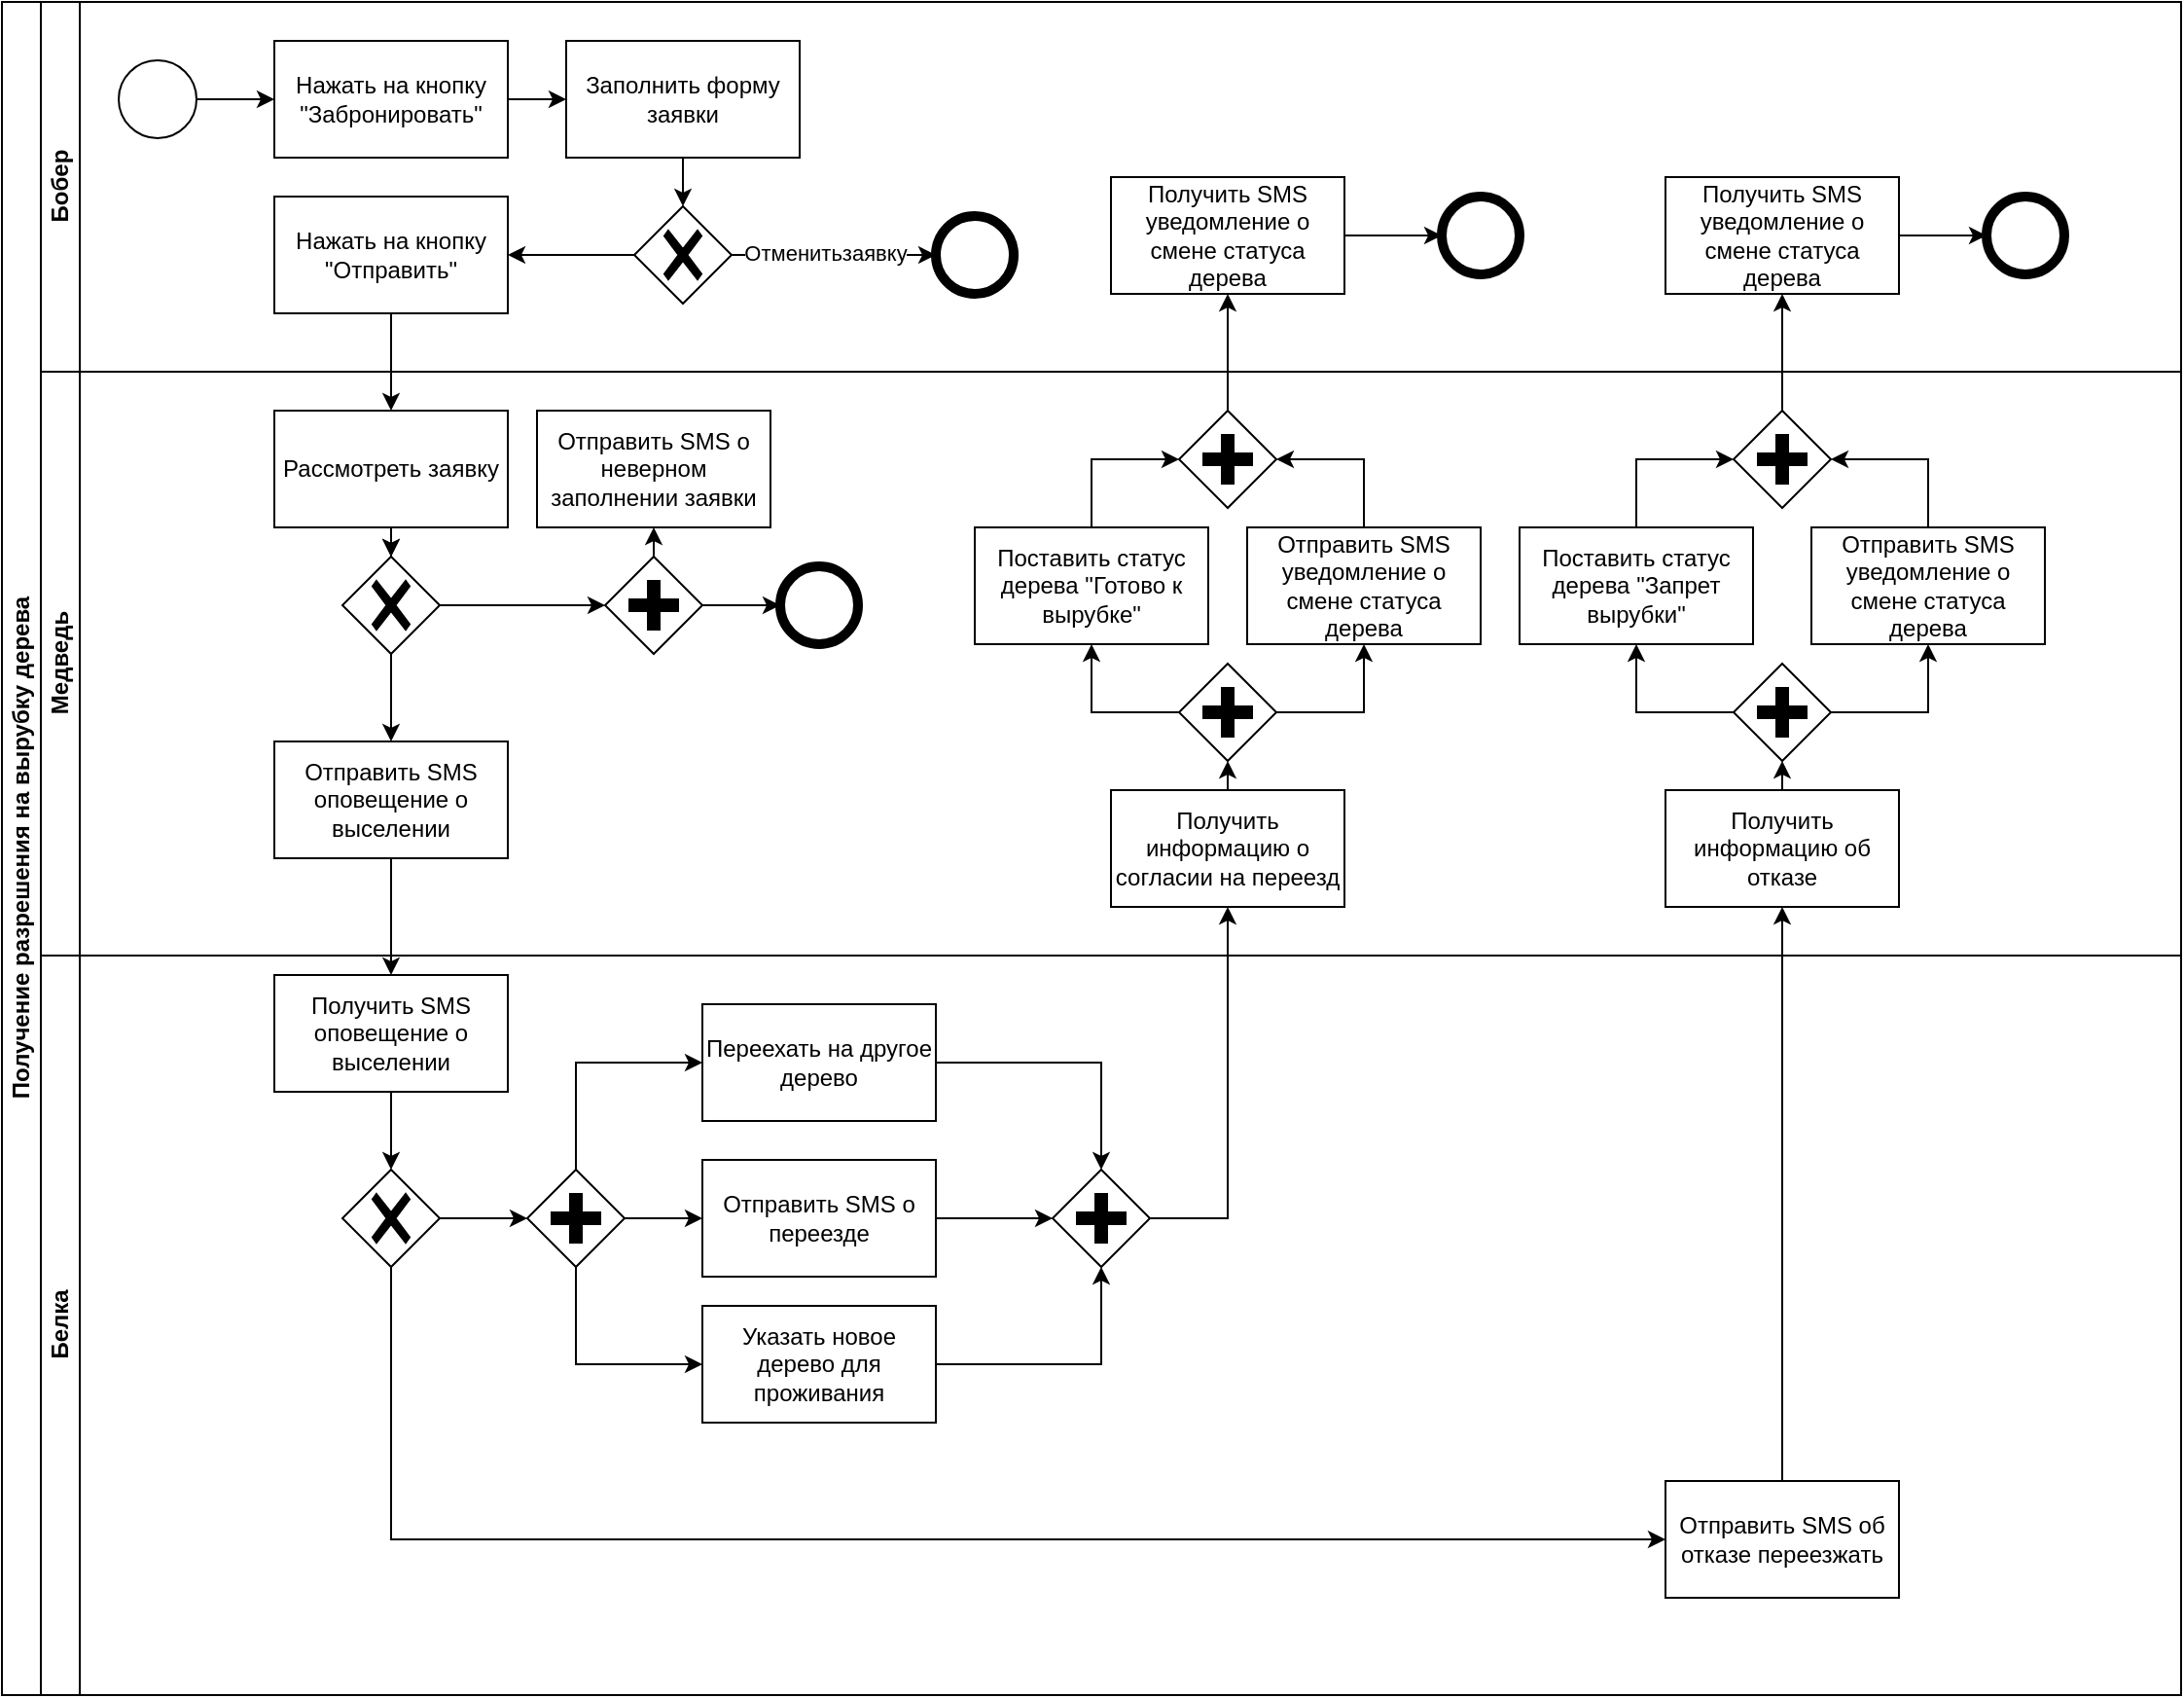 <mxfile version="24.8.3">
  <diagram name="Page-1" id="6ct5sBv_OI7qFhGhPahy">
    <mxGraphModel dx="794" dy="660" grid="1" gridSize="10" guides="1" tooltips="1" connect="1" arrows="1" fold="1" page="1" pageScale="1" pageWidth="1169" pageHeight="827" math="0" shadow="0">
      <root>
        <mxCell id="0" />
        <mxCell id="1" parent="0" />
        <mxCell id="jiEIARZ9jSRHxwMc_y1Y-1" value="Получение разрешения на вырубку дерева" style="swimlane;html=1;childLayout=stackLayout;resizeParent=1;resizeParentMax=0;horizontal=0;startSize=20;horizontalStack=0;" vertex="1" parent="1">
          <mxGeometry x="120" y="120" width="1120" height="870" as="geometry" />
        </mxCell>
        <mxCell id="jiEIARZ9jSRHxwMc_y1Y-2" value="Бобер" style="swimlane;html=1;startSize=20;horizontal=0;" vertex="1" parent="jiEIARZ9jSRHxwMc_y1Y-1">
          <mxGeometry x="20" width="1100" height="190" as="geometry" />
        </mxCell>
        <mxCell id="jiEIARZ9jSRHxwMc_y1Y-3" value="" style="edgeStyle=orthogonalEdgeStyle;rounded=0;orthogonalLoop=1;jettySize=auto;html=1;" edge="1" parent="jiEIARZ9jSRHxwMc_y1Y-2" source="jiEIARZ9jSRHxwMc_y1Y-4" target="jiEIARZ9jSRHxwMc_y1Y-5">
          <mxGeometry relative="1" as="geometry" />
        </mxCell>
        <mxCell id="jiEIARZ9jSRHxwMc_y1Y-4" value="" style="ellipse;whiteSpace=wrap;html=1;" vertex="1" parent="jiEIARZ9jSRHxwMc_y1Y-2">
          <mxGeometry x="40" y="30" width="40" height="40" as="geometry" />
        </mxCell>
        <mxCell id="jiEIARZ9jSRHxwMc_y1Y-5" value="Нажать на кнопку &quot;Забронировать&quot;" style="rounded=0;whiteSpace=wrap;html=1;fontFamily=Helvetica;fontSize=12;fontColor=#000000;align=center;" vertex="1" parent="jiEIARZ9jSRHxwMc_y1Y-2">
          <mxGeometry x="120" y="20" width="120" height="60" as="geometry" />
        </mxCell>
        <mxCell id="jiEIARZ9jSRHxwMc_y1Y-6" value="" style="ellipse;whiteSpace=wrap;html=1;strokeWidth=5;" vertex="1" parent="jiEIARZ9jSRHxwMc_y1Y-2">
          <mxGeometry x="460" y="110" width="40" height="40" as="geometry" />
        </mxCell>
        <mxCell id="jiEIARZ9jSRHxwMc_y1Y-7" value="Заполнить форму заявки" style="rounded=0;whiteSpace=wrap;html=1;fontFamily=Helvetica;fontSize=12;fontColor=#000000;align=center;" vertex="1" parent="jiEIARZ9jSRHxwMc_y1Y-2">
          <mxGeometry x="270" y="20" width="120" height="60" as="geometry" />
        </mxCell>
        <mxCell id="jiEIARZ9jSRHxwMc_y1Y-8" value="" style="endArrow=classic;html=1;rounded=0;exitX=1;exitY=0.5;exitDx=0;exitDy=0;entryX=0;entryY=0.5;entryDx=0;entryDy=0;" edge="1" parent="jiEIARZ9jSRHxwMc_y1Y-2" source="jiEIARZ9jSRHxwMc_y1Y-5" target="jiEIARZ9jSRHxwMc_y1Y-7">
          <mxGeometry width="50" height="50" relative="1" as="geometry">
            <mxPoint x="270" y="200" as="sourcePoint" />
            <mxPoint x="320" y="150" as="targetPoint" />
          </mxGeometry>
        </mxCell>
        <mxCell id="jiEIARZ9jSRHxwMc_y1Y-9" value="Нажать на кнопку &quot;Отправить&quot;" style="rounded=0;whiteSpace=wrap;html=1;fontFamily=Helvetica;fontSize=12;fontColor=#000000;align=center;" vertex="1" parent="jiEIARZ9jSRHxwMc_y1Y-2">
          <mxGeometry x="120" y="100" width="120" height="60" as="geometry" />
        </mxCell>
        <mxCell id="jiEIARZ9jSRHxwMc_y1Y-10" value="" style="points=[[0.25,0.25,0],[0.5,0,0],[0.75,0.25,0],[1,0.5,0],[0.75,0.75,0],[0.5,1,0],[0.25,0.75,0],[0,0.5,0]];shape=mxgraph.bpmn.gateway2;html=1;verticalLabelPosition=bottom;labelBackgroundColor=#ffffff;verticalAlign=top;align=center;perimeter=rhombusPerimeter;outlineConnect=0;outline=none;symbol=none;gwType=exclusive;" vertex="1" parent="jiEIARZ9jSRHxwMc_y1Y-2">
          <mxGeometry x="305" y="105" width="50" height="50" as="geometry" />
        </mxCell>
        <mxCell id="jiEIARZ9jSRHxwMc_y1Y-11" value="" style="endArrow=classic;html=1;rounded=0;exitX=0.5;exitY=1;exitDx=0;exitDy=0;" edge="1" parent="jiEIARZ9jSRHxwMc_y1Y-2" source="jiEIARZ9jSRHxwMc_y1Y-7" target="jiEIARZ9jSRHxwMc_y1Y-10">
          <mxGeometry width="50" height="50" relative="1" as="geometry">
            <mxPoint x="270" y="200" as="sourcePoint" />
            <mxPoint x="330" y="110" as="targetPoint" />
          </mxGeometry>
        </mxCell>
        <mxCell id="jiEIARZ9jSRHxwMc_y1Y-12" value="" style="endArrow=classic;html=1;rounded=0;entryX=1;entryY=0.5;entryDx=0;entryDy=0;exitX=0;exitY=0.5;exitDx=0;exitDy=0;exitPerimeter=0;" edge="1" parent="jiEIARZ9jSRHxwMc_y1Y-2" source="jiEIARZ9jSRHxwMc_y1Y-10" target="jiEIARZ9jSRHxwMc_y1Y-9">
          <mxGeometry width="50" height="50" relative="1" as="geometry">
            <mxPoint x="270" y="200" as="sourcePoint" />
            <mxPoint x="320" y="150" as="targetPoint" />
          </mxGeometry>
        </mxCell>
        <mxCell id="jiEIARZ9jSRHxwMc_y1Y-13" value="" style="endArrow=classic;html=1;rounded=0;entryX=0;entryY=0.5;entryDx=0;entryDy=0;exitX=1;exitY=0.5;exitDx=0;exitDy=0;exitPerimeter=0;" edge="1" parent="jiEIARZ9jSRHxwMc_y1Y-2" source="jiEIARZ9jSRHxwMc_y1Y-10" target="jiEIARZ9jSRHxwMc_y1Y-6">
          <mxGeometry width="50" height="50" relative="1" as="geometry">
            <mxPoint x="270" y="200" as="sourcePoint" />
            <mxPoint x="320" y="150" as="targetPoint" />
          </mxGeometry>
        </mxCell>
        <mxCell id="jiEIARZ9jSRHxwMc_y1Y-14" value="Отменитьзаявку" style="edgeLabel;html=1;align=center;verticalAlign=middle;resizable=0;points=[];" vertex="1" connectable="0" parent="jiEIARZ9jSRHxwMc_y1Y-13">
          <mxGeometry x="-0.087" y="1" relative="1" as="geometry">
            <mxPoint as="offset" />
          </mxGeometry>
        </mxCell>
        <mxCell id="jiEIARZ9jSRHxwMc_y1Y-15" value="Получить SMS уведомление о смене статуса дерева" style="rounded=0;whiteSpace=wrap;html=1;fontFamily=Helvetica;fontSize=12;fontColor=#000000;align=center;" vertex="1" parent="jiEIARZ9jSRHxwMc_y1Y-2">
          <mxGeometry x="550" y="90" width="120" height="60" as="geometry" />
        </mxCell>
        <mxCell id="jiEIARZ9jSRHxwMc_y1Y-16" value="" style="ellipse;whiteSpace=wrap;html=1;strokeWidth=5;" vertex="1" parent="jiEIARZ9jSRHxwMc_y1Y-2">
          <mxGeometry x="720" y="100" width="40" height="40" as="geometry" />
        </mxCell>
        <mxCell id="jiEIARZ9jSRHxwMc_y1Y-17" value="" style="endArrow=classic;html=1;rounded=0;exitX=1;exitY=0.5;exitDx=0;exitDy=0;entryX=0;entryY=0.5;entryDx=0;entryDy=0;" edge="1" parent="jiEIARZ9jSRHxwMc_y1Y-2" source="jiEIARZ9jSRHxwMc_y1Y-15" target="jiEIARZ9jSRHxwMc_y1Y-16">
          <mxGeometry width="50" height="50" relative="1" as="geometry">
            <mxPoint x="570" y="240" as="sourcePoint" />
            <mxPoint x="620" y="190" as="targetPoint" />
          </mxGeometry>
        </mxCell>
        <mxCell id="jiEIARZ9jSRHxwMc_y1Y-18" value="Получить SMS уведомление о смене статуса дерева" style="rounded=0;whiteSpace=wrap;html=1;fontFamily=Helvetica;fontSize=12;fontColor=#000000;align=center;" vertex="1" parent="jiEIARZ9jSRHxwMc_y1Y-2">
          <mxGeometry x="835" y="90" width="120" height="60" as="geometry" />
        </mxCell>
        <mxCell id="jiEIARZ9jSRHxwMc_y1Y-19" value="" style="ellipse;whiteSpace=wrap;html=1;strokeWidth=5;" vertex="1" parent="jiEIARZ9jSRHxwMc_y1Y-2">
          <mxGeometry x="1000" y="100" width="40" height="40" as="geometry" />
        </mxCell>
        <mxCell id="jiEIARZ9jSRHxwMc_y1Y-20" value="" style="endArrow=classic;html=1;rounded=0;exitX=1;exitY=0.5;exitDx=0;exitDy=0;entryX=0;entryY=0.5;entryDx=0;entryDy=0;" edge="1" parent="jiEIARZ9jSRHxwMc_y1Y-2" source="jiEIARZ9jSRHxwMc_y1Y-18" target="jiEIARZ9jSRHxwMc_y1Y-19">
          <mxGeometry width="50" height="50" relative="1" as="geometry">
            <mxPoint x="930" y="240" as="sourcePoint" />
            <mxPoint x="980" y="190" as="targetPoint" />
          </mxGeometry>
        </mxCell>
        <mxCell id="jiEIARZ9jSRHxwMc_y1Y-21" value="" style="endArrow=classic;html=1;rounded=0;exitX=0.5;exitY=1;exitDx=0;exitDy=0;" edge="1" parent="jiEIARZ9jSRHxwMc_y1Y-1" source="jiEIARZ9jSRHxwMc_y1Y-9" target="jiEIARZ9jSRHxwMc_y1Y-25">
          <mxGeometry width="50" height="50" relative="1" as="geometry">
            <mxPoint x="290" y="200" as="sourcePoint" />
            <mxPoint x="340" y="150" as="targetPoint" />
          </mxGeometry>
        </mxCell>
        <mxCell id="jiEIARZ9jSRHxwMc_y1Y-22" value="" style="endArrow=classic;html=1;rounded=0;exitX=0.5;exitY=1;exitDx=0;exitDy=0;entryX=0.5;entryY=0;entryDx=0;entryDy=0;" edge="1" parent="jiEIARZ9jSRHxwMc_y1Y-1" source="jiEIARZ9jSRHxwMc_y1Y-34" target="jiEIARZ9jSRHxwMc_y1Y-57">
          <mxGeometry width="50" height="50" relative="1" as="geometry">
            <mxPoint x="290" y="540" as="sourcePoint" />
            <mxPoint x="340" y="490" as="targetPoint" />
          </mxGeometry>
        </mxCell>
        <mxCell id="jiEIARZ9jSRHxwMc_y1Y-23" value="Медведь" style="swimlane;html=1;startSize=20;horizontal=0;" vertex="1" parent="jiEIARZ9jSRHxwMc_y1Y-1">
          <mxGeometry x="20" y="190" width="1100" height="300" as="geometry" />
        </mxCell>
        <mxCell id="jiEIARZ9jSRHxwMc_y1Y-24" value="" style="edgeStyle=orthogonalEdgeStyle;rounded=0;orthogonalLoop=1;jettySize=auto;html=1;" edge="1" parent="jiEIARZ9jSRHxwMc_y1Y-23" source="jiEIARZ9jSRHxwMc_y1Y-25" target="jiEIARZ9jSRHxwMc_y1Y-26">
          <mxGeometry relative="1" as="geometry" />
        </mxCell>
        <mxCell id="jiEIARZ9jSRHxwMc_y1Y-25" value="Рассмотреть заявку" style="rounded=0;whiteSpace=wrap;html=1;fontFamily=Helvetica;fontSize=12;fontColor=#000000;align=center;" vertex="1" parent="jiEIARZ9jSRHxwMc_y1Y-23">
          <mxGeometry x="120" y="20" width="120" height="60" as="geometry" />
        </mxCell>
        <mxCell id="jiEIARZ9jSRHxwMc_y1Y-26" value="" style="points=[[0.25,0.25,0],[0.5,0,0],[0.75,0.25,0],[1,0.5,0],[0.75,0.75,0],[0.5,1,0],[0.25,0.75,0],[0,0.5,0]];shape=mxgraph.bpmn.gateway2;html=1;verticalLabelPosition=bottom;labelBackgroundColor=#ffffff;verticalAlign=top;align=center;perimeter=rhombusPerimeter;outlineConnect=0;outline=none;symbol=none;gwType=exclusive;" vertex="1" parent="jiEIARZ9jSRHxwMc_y1Y-23">
          <mxGeometry x="155" y="95" width="50" height="50" as="geometry" />
        </mxCell>
        <mxCell id="jiEIARZ9jSRHxwMc_y1Y-27" value="" style="endArrow=classic;html=1;rounded=0;exitX=0.5;exitY=1;exitDx=0;exitDy=0;" edge="1" parent="jiEIARZ9jSRHxwMc_y1Y-23" source="jiEIARZ9jSRHxwMc_y1Y-25" target="jiEIARZ9jSRHxwMc_y1Y-26">
          <mxGeometry width="50" height="50" relative="1" as="geometry">
            <mxPoint x="270" y="120" as="sourcePoint" />
            <mxPoint x="320" y="70" as="targetPoint" />
          </mxGeometry>
        </mxCell>
        <mxCell id="jiEIARZ9jSRHxwMc_y1Y-28" value="" style="ellipse;whiteSpace=wrap;html=1;strokeWidth=5;" vertex="1" parent="jiEIARZ9jSRHxwMc_y1Y-23">
          <mxGeometry x="380" y="100" width="40" height="40" as="geometry" />
        </mxCell>
        <mxCell id="jiEIARZ9jSRHxwMc_y1Y-29" value="" style="edgeStyle=orthogonalEdgeStyle;rounded=0;orthogonalLoop=1;jettySize=auto;html=1;" edge="1" parent="jiEIARZ9jSRHxwMc_y1Y-23" source="jiEIARZ9jSRHxwMc_y1Y-30" target="jiEIARZ9jSRHxwMc_y1Y-28">
          <mxGeometry relative="1" as="geometry" />
        </mxCell>
        <mxCell id="jiEIARZ9jSRHxwMc_y1Y-30" value="" style="points=[[0.25,0.25,0],[0.5,0,0],[0.75,0.25,0],[1,0.5,0],[0.75,0.75,0],[0.5,1,0],[0.25,0.75,0],[0,0.5,0]];shape=mxgraph.bpmn.gateway2;html=1;verticalLabelPosition=bottom;labelBackgroundColor=#ffffff;verticalAlign=top;align=center;perimeter=rhombusPerimeter;outlineConnect=0;outline=none;symbol=none;gwType=parallel;" vertex="1" parent="jiEIARZ9jSRHxwMc_y1Y-23">
          <mxGeometry x="290" y="95" width="50" height="50" as="geometry" />
        </mxCell>
        <mxCell id="jiEIARZ9jSRHxwMc_y1Y-31" value="" style="endArrow=classic;html=1;rounded=0;exitX=1;exitY=0.5;exitDx=0;exitDy=0;exitPerimeter=0;" edge="1" parent="jiEIARZ9jSRHxwMc_y1Y-23" source="jiEIARZ9jSRHxwMc_y1Y-26" target="jiEIARZ9jSRHxwMc_y1Y-30">
          <mxGeometry width="50" height="50" relative="1" as="geometry">
            <mxPoint x="270" y="120" as="sourcePoint" />
            <mxPoint x="320" y="70" as="targetPoint" />
          </mxGeometry>
        </mxCell>
        <mxCell id="jiEIARZ9jSRHxwMc_y1Y-32" value="Отправить SMS о неверном заполнении заявки" style="rounded=0;whiteSpace=wrap;html=1;fontFamily=Helvetica;fontSize=12;fontColor=#000000;align=center;" vertex="1" parent="jiEIARZ9jSRHxwMc_y1Y-23">
          <mxGeometry x="255" y="20" width="120" height="60" as="geometry" />
        </mxCell>
        <mxCell id="jiEIARZ9jSRHxwMc_y1Y-33" value="" style="endArrow=classic;html=1;rounded=0;exitX=0.5;exitY=0;exitDx=0;exitDy=0;exitPerimeter=0;entryX=0.5;entryY=1;entryDx=0;entryDy=0;" edge="1" parent="jiEIARZ9jSRHxwMc_y1Y-23" source="jiEIARZ9jSRHxwMc_y1Y-30" target="jiEIARZ9jSRHxwMc_y1Y-32">
          <mxGeometry width="50" height="50" relative="1" as="geometry">
            <mxPoint x="270" y="120" as="sourcePoint" />
            <mxPoint x="320" y="70" as="targetPoint" />
          </mxGeometry>
        </mxCell>
        <mxCell id="jiEIARZ9jSRHxwMc_y1Y-34" value="Отправить SMS оповещение о выселении" style="rounded=0;whiteSpace=wrap;html=1;fontFamily=Helvetica;fontSize=12;fontColor=#000000;align=center;" vertex="1" parent="jiEIARZ9jSRHxwMc_y1Y-23">
          <mxGeometry x="120" y="190" width="120" height="60" as="geometry" />
        </mxCell>
        <mxCell id="jiEIARZ9jSRHxwMc_y1Y-35" value="Получить информацию о согласии на переезд" style="rounded=0;whiteSpace=wrap;html=1;fontFamily=Helvetica;fontSize=12;fontColor=#000000;align=center;" vertex="1" parent="jiEIARZ9jSRHxwMc_y1Y-23">
          <mxGeometry x="550" y="215" width="120" height="60" as="geometry" />
        </mxCell>
        <mxCell id="jiEIARZ9jSRHxwMc_y1Y-36" value="" style="endArrow=classic;html=1;rounded=0;exitX=0.5;exitY=1;exitDx=0;exitDy=0;exitPerimeter=0;entryX=0.5;entryY=0;entryDx=0;entryDy=0;" edge="1" parent="jiEIARZ9jSRHxwMc_y1Y-23" source="jiEIARZ9jSRHxwMc_y1Y-26" target="jiEIARZ9jSRHxwMc_y1Y-34">
          <mxGeometry width="50" height="50" relative="1" as="geometry">
            <mxPoint x="270" y="230" as="sourcePoint" />
            <mxPoint x="180" y="160" as="targetPoint" />
          </mxGeometry>
        </mxCell>
        <mxCell id="jiEIARZ9jSRHxwMc_y1Y-37" value="Поставить статус дерева &quot;Готово к вырубке&quot;" style="rounded=0;whiteSpace=wrap;html=1;fontFamily=Helvetica;fontSize=12;fontColor=#000000;align=center;" vertex="1" parent="jiEIARZ9jSRHxwMc_y1Y-23">
          <mxGeometry x="480" y="80" width="120" height="60" as="geometry" />
        </mxCell>
        <mxCell id="jiEIARZ9jSRHxwMc_y1Y-38" value="Отправить SMS уведомление о смене статуса дерева" style="rounded=0;whiteSpace=wrap;html=1;fontFamily=Helvetica;fontSize=12;fontColor=#000000;align=center;" vertex="1" parent="jiEIARZ9jSRHxwMc_y1Y-23">
          <mxGeometry x="620" y="80" width="120" height="60" as="geometry" />
        </mxCell>
        <mxCell id="jiEIARZ9jSRHxwMc_y1Y-39" value="" style="points=[[0.25,0.25,0],[0.5,0,0],[0.75,0.25,0],[1,0.5,0],[0.75,0.75,0],[0.5,1,0],[0.25,0.75,0],[0,0.5,0]];shape=mxgraph.bpmn.gateway2;html=1;verticalLabelPosition=bottom;labelBackgroundColor=#ffffff;verticalAlign=top;align=center;perimeter=rhombusPerimeter;outlineConnect=0;outline=none;symbol=none;gwType=parallel;" vertex="1" parent="jiEIARZ9jSRHxwMc_y1Y-23">
          <mxGeometry x="585" y="150" width="50" height="50" as="geometry" />
        </mxCell>
        <mxCell id="jiEIARZ9jSRHxwMc_y1Y-40" value="" style="points=[[0.25,0.25,0],[0.5,0,0],[0.75,0.25,0],[1,0.5,0],[0.75,0.75,0],[0.5,1,0],[0.25,0.75,0],[0,0.5,0]];shape=mxgraph.bpmn.gateway2;html=1;verticalLabelPosition=bottom;labelBackgroundColor=#ffffff;verticalAlign=top;align=center;perimeter=rhombusPerimeter;outlineConnect=0;outline=none;symbol=none;gwType=parallel;" vertex="1" parent="jiEIARZ9jSRHxwMc_y1Y-23">
          <mxGeometry x="585" y="20" width="50" height="50" as="geometry" />
        </mxCell>
        <mxCell id="jiEIARZ9jSRHxwMc_y1Y-41" value="" style="endArrow=classic;html=1;rounded=0;entryX=0.5;entryY=1;entryDx=0;entryDy=0;entryPerimeter=0;exitX=0.5;exitY=0;exitDx=0;exitDy=0;" edge="1" parent="jiEIARZ9jSRHxwMc_y1Y-23" source="jiEIARZ9jSRHxwMc_y1Y-35" target="jiEIARZ9jSRHxwMc_y1Y-39">
          <mxGeometry width="50" height="50" relative="1" as="geometry">
            <mxPoint x="670" y="110" as="sourcePoint" />
            <mxPoint x="720" y="60" as="targetPoint" />
          </mxGeometry>
        </mxCell>
        <mxCell id="jiEIARZ9jSRHxwMc_y1Y-42" value="" style="endArrow=classic;html=1;rounded=0;exitX=1;exitY=0.5;exitDx=0;exitDy=0;exitPerimeter=0;entryX=0.5;entryY=1;entryDx=0;entryDy=0;edgeStyle=orthogonalEdgeStyle;" edge="1" parent="jiEIARZ9jSRHxwMc_y1Y-23" source="jiEIARZ9jSRHxwMc_y1Y-39" target="jiEIARZ9jSRHxwMc_y1Y-38">
          <mxGeometry width="50" height="50" relative="1" as="geometry">
            <mxPoint x="640" y="180" as="sourcePoint" />
            <mxPoint x="690" y="130" as="targetPoint" />
          </mxGeometry>
        </mxCell>
        <mxCell id="jiEIARZ9jSRHxwMc_y1Y-43" value="" style="endArrow=classic;html=1;rounded=0;exitX=0;exitY=0.5;exitDx=0;exitDy=0;exitPerimeter=0;entryX=0.5;entryY=1;entryDx=0;entryDy=0;edgeStyle=orthogonalEdgeStyle;" edge="1" parent="jiEIARZ9jSRHxwMc_y1Y-23" source="jiEIARZ9jSRHxwMc_y1Y-39" target="jiEIARZ9jSRHxwMc_y1Y-37">
          <mxGeometry width="50" height="50" relative="1" as="geometry">
            <mxPoint x="640" y="180" as="sourcePoint" />
            <mxPoint x="690" y="130" as="targetPoint" />
          </mxGeometry>
        </mxCell>
        <mxCell id="jiEIARZ9jSRHxwMc_y1Y-44" value="" style="endArrow=classic;html=1;rounded=0;exitX=0.5;exitY=0;exitDx=0;exitDy=0;entryX=0;entryY=0.5;entryDx=0;entryDy=0;entryPerimeter=0;edgeStyle=orthogonalEdgeStyle;" edge="1" parent="jiEIARZ9jSRHxwMc_y1Y-23" source="jiEIARZ9jSRHxwMc_y1Y-37" target="jiEIARZ9jSRHxwMc_y1Y-40">
          <mxGeometry width="50" height="50" relative="1" as="geometry">
            <mxPoint x="640" y="110" as="sourcePoint" />
            <mxPoint x="690" y="60" as="targetPoint" />
          </mxGeometry>
        </mxCell>
        <mxCell id="jiEIARZ9jSRHxwMc_y1Y-45" value="" style="endArrow=classic;html=1;rounded=0;entryX=1;entryY=0.5;entryDx=0;entryDy=0;entryPerimeter=0;exitX=0.5;exitY=0;exitDx=0;exitDy=0;edgeStyle=orthogonalEdgeStyle;" edge="1" parent="jiEIARZ9jSRHxwMc_y1Y-23" source="jiEIARZ9jSRHxwMc_y1Y-38" target="jiEIARZ9jSRHxwMc_y1Y-40">
          <mxGeometry width="50" height="50" relative="1" as="geometry">
            <mxPoint x="640" y="110" as="sourcePoint" />
            <mxPoint x="690" y="60" as="targetPoint" />
          </mxGeometry>
        </mxCell>
        <mxCell id="jiEIARZ9jSRHxwMc_y1Y-46" value="Получить информацию об отказе" style="rounded=0;whiteSpace=wrap;html=1;fontFamily=Helvetica;fontSize=12;fontColor=#000000;align=center;" vertex="1" parent="jiEIARZ9jSRHxwMc_y1Y-23">
          <mxGeometry x="835" y="215" width="120" height="60" as="geometry" />
        </mxCell>
        <mxCell id="jiEIARZ9jSRHxwMc_y1Y-47" value="Поставить статус дерева &quot;Запрет вырубки&quot;" style="rounded=0;whiteSpace=wrap;html=1;fontFamily=Helvetica;fontSize=12;fontColor=#000000;align=center;" vertex="1" parent="jiEIARZ9jSRHxwMc_y1Y-23">
          <mxGeometry x="760" y="80" width="120" height="60" as="geometry" />
        </mxCell>
        <mxCell id="jiEIARZ9jSRHxwMc_y1Y-48" value="" style="endArrow=classic;html=1;rounded=0;exitX=0.5;exitY=0;exitDx=0;exitDy=0;entryX=0.5;entryY=1;entryDx=0;entryDy=0;entryPerimeter=0;" edge="1" parent="jiEIARZ9jSRHxwMc_y1Y-23" source="jiEIARZ9jSRHxwMc_y1Y-46" target="jiEIARZ9jSRHxwMc_y1Y-49">
          <mxGeometry width="50" height="50" relative="1" as="geometry">
            <mxPoint x="760" y="270" as="sourcePoint" />
            <mxPoint x="880" y="200" as="targetPoint" />
          </mxGeometry>
        </mxCell>
        <mxCell id="jiEIARZ9jSRHxwMc_y1Y-49" value="" style="points=[[0.25,0.25,0],[0.5,0,0],[0.75,0.25,0],[1,0.5,0],[0.75,0.75,0],[0.5,1,0],[0.25,0.75,0],[0,0.5,0]];shape=mxgraph.bpmn.gateway2;html=1;verticalLabelPosition=bottom;labelBackgroundColor=#ffffff;verticalAlign=top;align=center;perimeter=rhombusPerimeter;outlineConnect=0;outline=none;symbol=none;gwType=parallel;" vertex="1" parent="jiEIARZ9jSRHxwMc_y1Y-23">
          <mxGeometry x="870" y="150" width="50" height="50" as="geometry" />
        </mxCell>
        <mxCell id="jiEIARZ9jSRHxwMc_y1Y-50" value="Отправить SMS уведомление о смене статуса дерева" style="rounded=0;whiteSpace=wrap;html=1;fontFamily=Helvetica;fontSize=12;fontColor=#000000;align=center;" vertex="1" parent="jiEIARZ9jSRHxwMc_y1Y-23">
          <mxGeometry x="910" y="80" width="120" height="60" as="geometry" />
        </mxCell>
        <mxCell id="jiEIARZ9jSRHxwMc_y1Y-51" value="" style="points=[[0.25,0.25,0],[0.5,0,0],[0.75,0.25,0],[1,0.5,0],[0.75,0.75,0],[0.5,1,0],[0.25,0.75,0],[0,0.5,0]];shape=mxgraph.bpmn.gateway2;html=1;verticalLabelPosition=bottom;labelBackgroundColor=#ffffff;verticalAlign=top;align=center;perimeter=rhombusPerimeter;outlineConnect=0;outline=none;symbol=none;gwType=parallel;" vertex="1" parent="jiEIARZ9jSRHxwMc_y1Y-23">
          <mxGeometry x="870" y="20" width="50" height="50" as="geometry" />
        </mxCell>
        <mxCell id="jiEIARZ9jSRHxwMc_y1Y-52" value="" style="endArrow=classic;html=1;rounded=0;exitX=0;exitY=0.5;exitDx=0;exitDy=0;exitPerimeter=0;entryX=0.5;entryY=1;entryDx=0;entryDy=0;edgeStyle=orthogonalEdgeStyle;" edge="1" parent="jiEIARZ9jSRHxwMc_y1Y-23" source="jiEIARZ9jSRHxwMc_y1Y-49" target="jiEIARZ9jSRHxwMc_y1Y-47">
          <mxGeometry width="50" height="50" relative="1" as="geometry">
            <mxPoint x="870" y="130" as="sourcePoint" />
            <mxPoint x="920" y="80" as="targetPoint" />
          </mxGeometry>
        </mxCell>
        <mxCell id="jiEIARZ9jSRHxwMc_y1Y-53" value="" style="endArrow=classic;html=1;rounded=0;exitX=1;exitY=0.5;exitDx=0;exitDy=0;exitPerimeter=0;entryX=0.5;entryY=1;entryDx=0;entryDy=0;edgeStyle=orthogonalEdgeStyle;" edge="1" parent="jiEIARZ9jSRHxwMc_y1Y-23" source="jiEIARZ9jSRHxwMc_y1Y-49" target="jiEIARZ9jSRHxwMc_y1Y-50">
          <mxGeometry width="50" height="50" relative="1" as="geometry">
            <mxPoint x="870" y="130" as="sourcePoint" />
            <mxPoint x="920" y="80" as="targetPoint" />
          </mxGeometry>
        </mxCell>
        <mxCell id="jiEIARZ9jSRHxwMc_y1Y-54" value="" style="endArrow=classic;html=1;rounded=0;exitX=0.5;exitY=0;exitDx=0;exitDy=0;entryX=0;entryY=0.5;entryDx=0;entryDy=0;entryPerimeter=0;edgeStyle=orthogonalEdgeStyle;" edge="1" parent="jiEIARZ9jSRHxwMc_y1Y-23" source="jiEIARZ9jSRHxwMc_y1Y-47" target="jiEIARZ9jSRHxwMc_y1Y-51">
          <mxGeometry width="50" height="50" relative="1" as="geometry">
            <mxPoint x="870" y="130" as="sourcePoint" />
            <mxPoint x="920" y="80" as="targetPoint" />
          </mxGeometry>
        </mxCell>
        <mxCell id="jiEIARZ9jSRHxwMc_y1Y-55" value="" style="endArrow=classic;html=1;rounded=0;exitX=0.5;exitY=0;exitDx=0;exitDy=0;entryX=1;entryY=0.5;entryDx=0;entryDy=0;entryPerimeter=0;edgeStyle=orthogonalEdgeStyle;" edge="1" parent="jiEIARZ9jSRHxwMc_y1Y-23" source="jiEIARZ9jSRHxwMc_y1Y-50" target="jiEIARZ9jSRHxwMc_y1Y-51">
          <mxGeometry width="50" height="50" relative="1" as="geometry">
            <mxPoint x="870" y="130" as="sourcePoint" />
            <mxPoint x="920" y="80" as="targetPoint" />
          </mxGeometry>
        </mxCell>
        <mxCell id="jiEIARZ9jSRHxwMc_y1Y-56" value="Белка" style="swimlane;html=1;startSize=20;horizontal=0;" vertex="1" parent="jiEIARZ9jSRHxwMc_y1Y-1">
          <mxGeometry x="20" y="490" width="1100" height="380" as="geometry" />
        </mxCell>
        <mxCell id="jiEIARZ9jSRHxwMc_y1Y-57" value="Получить SMS оповещение о выселении" style="rounded=0;whiteSpace=wrap;html=1;fontFamily=Helvetica;fontSize=12;fontColor=#000000;align=center;" vertex="1" parent="jiEIARZ9jSRHxwMc_y1Y-56">
          <mxGeometry x="120" y="10" width="120" height="60" as="geometry" />
        </mxCell>
        <mxCell id="jiEIARZ9jSRHxwMc_y1Y-58" value="" style="points=[[0.25,0.25,0],[0.5,0,0],[0.75,0.25,0],[1,0.5,0],[0.75,0.75,0],[0.5,1,0],[0.25,0.75,0],[0,0.5,0]];shape=mxgraph.bpmn.gateway2;html=1;verticalLabelPosition=bottom;labelBackgroundColor=#ffffff;verticalAlign=top;align=center;perimeter=rhombusPerimeter;outlineConnect=0;outline=none;symbol=none;gwType=exclusive;" vertex="1" parent="jiEIARZ9jSRHxwMc_y1Y-56">
          <mxGeometry x="155" y="110" width="50" height="50" as="geometry" />
        </mxCell>
        <mxCell id="jiEIARZ9jSRHxwMc_y1Y-59" value="Переехать на другое дерево" style="rounded=0;whiteSpace=wrap;html=1;fontFamily=Helvetica;fontSize=12;fontColor=#000000;align=center;" vertex="1" parent="jiEIARZ9jSRHxwMc_y1Y-56">
          <mxGeometry x="340" y="25" width="120" height="60" as="geometry" />
        </mxCell>
        <mxCell id="jiEIARZ9jSRHxwMc_y1Y-60" value="Отправить SMS о переезде" style="rounded=0;whiteSpace=wrap;html=1;fontFamily=Helvetica;fontSize=12;fontColor=#000000;align=center;" vertex="1" parent="jiEIARZ9jSRHxwMc_y1Y-56">
          <mxGeometry x="340" y="105" width="120" height="60" as="geometry" />
        </mxCell>
        <mxCell id="jiEIARZ9jSRHxwMc_y1Y-61" value="Указать новое дерево для проживания" style="rounded=0;whiteSpace=wrap;html=1;fontFamily=Helvetica;fontSize=12;fontColor=#000000;align=center;" vertex="1" parent="jiEIARZ9jSRHxwMc_y1Y-56">
          <mxGeometry x="340" y="180" width="120" height="60" as="geometry" />
        </mxCell>
        <mxCell id="jiEIARZ9jSRHxwMc_y1Y-62" value="" style="points=[[0.25,0.25,0],[0.5,0,0],[0.75,0.25,0],[1,0.5,0],[0.75,0.75,0],[0.5,1,0],[0.25,0.75,0],[0,0.5,0]];shape=mxgraph.bpmn.gateway2;html=1;verticalLabelPosition=bottom;labelBackgroundColor=#ffffff;verticalAlign=top;align=center;perimeter=rhombusPerimeter;outlineConnect=0;outline=none;symbol=none;gwType=parallel;" vertex="1" parent="jiEIARZ9jSRHxwMc_y1Y-56">
          <mxGeometry x="250" y="110" width="50" height="50" as="geometry" />
        </mxCell>
        <mxCell id="jiEIARZ9jSRHxwMc_y1Y-63" value="" style="points=[[0.25,0.25,0],[0.5,0,0],[0.75,0.25,0],[1,0.5,0],[0.75,0.75,0],[0.5,1,0],[0.25,0.75,0],[0,0.5,0]];shape=mxgraph.bpmn.gateway2;html=1;verticalLabelPosition=bottom;labelBackgroundColor=#ffffff;verticalAlign=top;align=center;perimeter=rhombusPerimeter;outlineConnect=0;outline=none;symbol=none;gwType=parallel;" vertex="1" parent="jiEIARZ9jSRHxwMc_y1Y-56">
          <mxGeometry x="520" y="110" width="50" height="50" as="geometry" />
        </mxCell>
        <mxCell id="jiEIARZ9jSRHxwMc_y1Y-64" value="Отправить SMS об отказе переезжать" style="rounded=0;whiteSpace=wrap;html=1;fontFamily=Helvetica;fontSize=12;fontColor=#000000;align=center;" vertex="1" parent="jiEIARZ9jSRHxwMc_y1Y-56">
          <mxGeometry x="835" y="270" width="120" height="60" as="geometry" />
        </mxCell>
        <mxCell id="jiEIARZ9jSRHxwMc_y1Y-65" value="" style="endArrow=classic;html=1;rounded=0;exitX=1;exitY=0.5;exitDx=0;exitDy=0;exitPerimeter=0;entryX=0;entryY=0.5;entryDx=0;entryDy=0;entryPerimeter=0;" edge="1" parent="jiEIARZ9jSRHxwMc_y1Y-56" source="jiEIARZ9jSRHxwMc_y1Y-58" target="jiEIARZ9jSRHxwMc_y1Y-62">
          <mxGeometry width="50" height="50" relative="1" as="geometry">
            <mxPoint x="290" y="50" as="sourcePoint" />
            <mxPoint x="340" as="targetPoint" />
          </mxGeometry>
        </mxCell>
        <mxCell id="jiEIARZ9jSRHxwMc_y1Y-66" value="" style="endArrow=classic;html=1;rounded=0;exitX=0.5;exitY=1;exitDx=0;exitDy=0;entryX=0.5;entryY=0;entryDx=0;entryDy=0;entryPerimeter=0;" edge="1" parent="jiEIARZ9jSRHxwMc_y1Y-56" source="jiEIARZ9jSRHxwMc_y1Y-57" target="jiEIARZ9jSRHxwMc_y1Y-58">
          <mxGeometry width="50" height="50" relative="1" as="geometry">
            <mxPoint x="330" y="350" as="sourcePoint" />
            <mxPoint x="380" y="300" as="targetPoint" />
          </mxGeometry>
        </mxCell>
        <mxCell id="jiEIARZ9jSRHxwMc_y1Y-67" value="" style="endArrow=classic;html=1;rounded=0;entryX=0;entryY=0.5;entryDx=0;entryDy=0;exitX=0.5;exitY=0;exitDx=0;exitDy=0;exitPerimeter=0;edgeStyle=orthogonalEdgeStyle;" edge="1" parent="jiEIARZ9jSRHxwMc_y1Y-56" source="jiEIARZ9jSRHxwMc_y1Y-62" target="jiEIARZ9jSRHxwMc_y1Y-59">
          <mxGeometry width="50" height="50" relative="1" as="geometry">
            <mxPoint x="260" y="215" as="sourcePoint" />
            <mxPoint x="310" y="165" as="targetPoint" />
          </mxGeometry>
        </mxCell>
        <mxCell id="jiEIARZ9jSRHxwMc_y1Y-68" value="" style="endArrow=classic;html=1;rounded=0;exitX=0.5;exitY=1;exitDx=0;exitDy=0;exitPerimeter=0;entryX=0;entryY=0.5;entryDx=0;entryDy=0;edgeStyle=orthogonalEdgeStyle;" edge="1" parent="jiEIARZ9jSRHxwMc_y1Y-56" source="jiEIARZ9jSRHxwMc_y1Y-62" target="jiEIARZ9jSRHxwMc_y1Y-61">
          <mxGeometry width="50" height="50" relative="1" as="geometry">
            <mxPoint x="310" y="130" as="sourcePoint" />
            <mxPoint x="360" y="80" as="targetPoint" />
          </mxGeometry>
        </mxCell>
        <mxCell id="jiEIARZ9jSRHxwMc_y1Y-69" value="" style="endArrow=classic;html=1;rounded=0;exitX=1;exitY=0.5;exitDx=0;exitDy=0;exitPerimeter=0;entryX=0;entryY=0.5;entryDx=0;entryDy=0;" edge="1" parent="jiEIARZ9jSRHxwMc_y1Y-56" source="jiEIARZ9jSRHxwMc_y1Y-62" target="jiEIARZ9jSRHxwMc_y1Y-60">
          <mxGeometry width="50" height="50" relative="1" as="geometry">
            <mxPoint x="310" y="130" as="sourcePoint" />
            <mxPoint x="360" y="80" as="targetPoint" />
          </mxGeometry>
        </mxCell>
        <mxCell id="jiEIARZ9jSRHxwMc_y1Y-70" value="" style="endArrow=classic;html=1;rounded=0;exitX=1;exitY=0.5;exitDx=0;exitDy=0;entryX=0.5;entryY=0;entryDx=0;entryDy=0;entryPerimeter=0;edgeStyle=orthogonalEdgeStyle;" edge="1" parent="jiEIARZ9jSRHxwMc_y1Y-56" source="jiEIARZ9jSRHxwMc_y1Y-59" target="jiEIARZ9jSRHxwMc_y1Y-63">
          <mxGeometry width="50" height="50" relative="1" as="geometry">
            <mxPoint x="480" y="130" as="sourcePoint" />
            <mxPoint x="530" y="80" as="targetPoint" />
          </mxGeometry>
        </mxCell>
        <mxCell id="jiEIARZ9jSRHxwMc_y1Y-71" value="" style="endArrow=classic;html=1;rounded=0;exitX=1;exitY=0.5;exitDx=0;exitDy=0;entryX=0;entryY=0.5;entryDx=0;entryDy=0;entryPerimeter=0;" edge="1" parent="jiEIARZ9jSRHxwMc_y1Y-56" source="jiEIARZ9jSRHxwMc_y1Y-60" target="jiEIARZ9jSRHxwMc_y1Y-63">
          <mxGeometry width="50" height="50" relative="1" as="geometry">
            <mxPoint x="480" y="130" as="sourcePoint" />
            <mxPoint x="530" y="80" as="targetPoint" />
          </mxGeometry>
        </mxCell>
        <mxCell id="jiEIARZ9jSRHxwMc_y1Y-72" value="" style="endArrow=classic;html=1;rounded=0;exitX=1;exitY=0.5;exitDx=0;exitDy=0;entryX=0.5;entryY=1;entryDx=0;entryDy=0;entryPerimeter=0;edgeStyle=orthogonalEdgeStyle;" edge="1" parent="jiEIARZ9jSRHxwMc_y1Y-56" source="jiEIARZ9jSRHxwMc_y1Y-61" target="jiEIARZ9jSRHxwMc_y1Y-63">
          <mxGeometry width="50" height="50" relative="1" as="geometry">
            <mxPoint x="480" y="130" as="sourcePoint" />
            <mxPoint x="530" y="80" as="targetPoint" />
          </mxGeometry>
        </mxCell>
        <mxCell id="jiEIARZ9jSRHxwMc_y1Y-73" value="" style="endArrow=classic;html=1;rounded=0;exitX=0.5;exitY=1;exitDx=0;exitDy=0;exitPerimeter=0;entryX=0;entryY=0.5;entryDx=0;entryDy=0;edgeStyle=orthogonalEdgeStyle;" edge="1" parent="jiEIARZ9jSRHxwMc_y1Y-56" source="jiEIARZ9jSRHxwMc_y1Y-58" target="jiEIARZ9jSRHxwMc_y1Y-64">
          <mxGeometry width="50" height="50" relative="1" as="geometry">
            <mxPoint x="320" y="290" as="sourcePoint" />
            <mxPoint x="370" y="240" as="targetPoint" />
          </mxGeometry>
        </mxCell>
        <mxCell id="jiEIARZ9jSRHxwMc_y1Y-74" value="" style="endArrow=classic;html=1;rounded=0;exitX=1;exitY=0.5;exitDx=0;exitDy=0;exitPerimeter=0;entryX=0.5;entryY=1;entryDx=0;entryDy=0;edgeStyle=orthogonalEdgeStyle;" edge="1" parent="jiEIARZ9jSRHxwMc_y1Y-1" source="jiEIARZ9jSRHxwMc_y1Y-63" target="jiEIARZ9jSRHxwMc_y1Y-35">
          <mxGeometry width="50" height="50" relative="1" as="geometry">
            <mxPoint x="500" y="570" as="sourcePoint" />
            <mxPoint x="640" y="500" as="targetPoint" />
          </mxGeometry>
        </mxCell>
        <mxCell id="jiEIARZ9jSRHxwMc_y1Y-75" value="" style="endArrow=classic;html=1;rounded=0;exitX=0.5;exitY=0;exitDx=0;exitDy=0;exitPerimeter=0;entryX=0.5;entryY=1;entryDx=0;entryDy=0;" edge="1" parent="jiEIARZ9jSRHxwMc_y1Y-1" source="jiEIARZ9jSRHxwMc_y1Y-40" target="jiEIARZ9jSRHxwMc_y1Y-15">
          <mxGeometry width="50" height="50" relative="1" as="geometry">
            <mxPoint x="650" y="200" as="sourcePoint" />
            <mxPoint x="630" y="150" as="targetPoint" />
          </mxGeometry>
        </mxCell>
        <mxCell id="jiEIARZ9jSRHxwMc_y1Y-76" value="" style="endArrow=classic;html=1;rounded=0;exitX=0.5;exitY=0;exitDx=0;exitDy=0;entryX=0.5;entryY=1;entryDx=0;entryDy=0;" edge="1" parent="jiEIARZ9jSRHxwMc_y1Y-1" source="jiEIARZ9jSRHxwMc_y1Y-64" target="jiEIARZ9jSRHxwMc_y1Y-46">
          <mxGeometry width="50" height="50" relative="1" as="geometry">
            <mxPoint x="600" y="690" as="sourcePoint" />
            <mxPoint x="880" y="460" as="targetPoint" />
          </mxGeometry>
        </mxCell>
        <mxCell id="jiEIARZ9jSRHxwMc_y1Y-77" value="" style="endArrow=classic;html=1;rounded=0;exitX=0.5;exitY=0;exitDx=0;exitDy=0;exitPerimeter=0;entryX=0.5;entryY=1;entryDx=0;entryDy=0;" edge="1" parent="jiEIARZ9jSRHxwMc_y1Y-1" source="jiEIARZ9jSRHxwMc_y1Y-51" target="jiEIARZ9jSRHxwMc_y1Y-18">
          <mxGeometry width="50" height="50" relative="1" as="geometry">
            <mxPoint x="890" y="320" as="sourcePoint" />
            <mxPoint x="940" y="270" as="targetPoint" />
          </mxGeometry>
        </mxCell>
      </root>
    </mxGraphModel>
  </diagram>
</mxfile>
